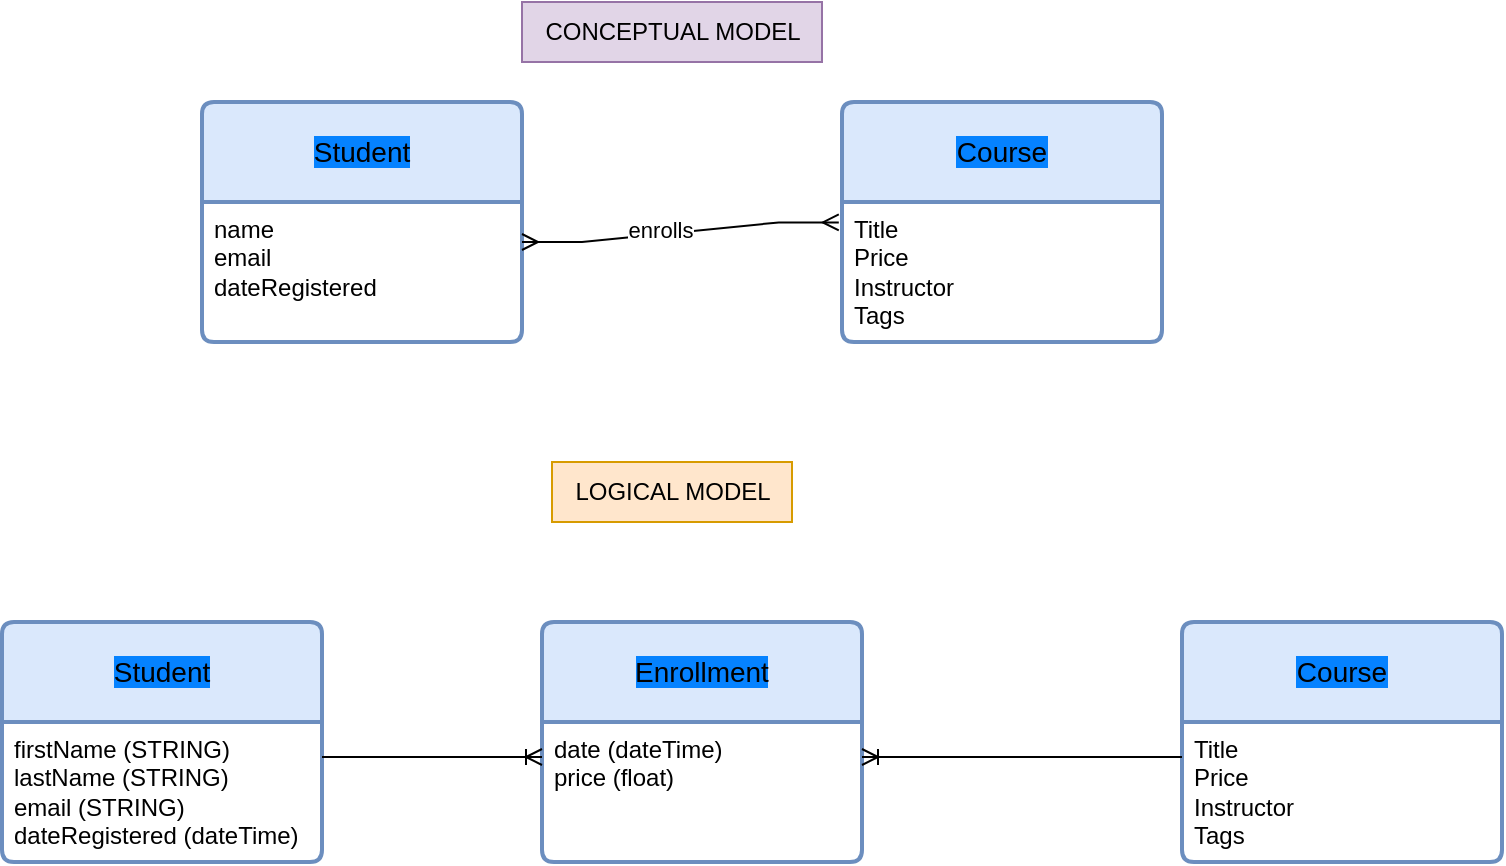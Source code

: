 <mxfile version="24.7.7">
  <diagram name="Page-1" id="3cnqwz3TAFGl8TdH6URT">
    <mxGraphModel dx="811" dy="808" grid="1" gridSize="10" guides="1" tooltips="1" connect="1" arrows="1" fold="1" page="1" pageScale="1" pageWidth="850" pageHeight="1100" math="0" shadow="0">
      <root>
        <mxCell id="0" />
        <mxCell id="1" parent="0" />
        <mxCell id="WD5q0SkmQRm5SO6bqdjp-20" value="&lt;span style=&quot;background-color: rgb(5, 130, 255);&quot;&gt;Student&lt;/span&gt;" style="swimlane;childLayout=stackLayout;horizontal=1;startSize=50;horizontalStack=0;rounded=1;fontSize=14;fontStyle=0;strokeWidth=2;resizeParent=0;resizeLast=1;shadow=0;dashed=0;align=center;arcSize=4;whiteSpace=wrap;html=1;fillColor=#dae8fc;strokeColor=#6c8ebf;" parent="1" vertex="1">
          <mxGeometry x="160" y="100" width="160" height="120" as="geometry" />
        </mxCell>
        <mxCell id="WD5q0SkmQRm5SO6bqdjp-21" value="name&lt;div&gt;email&lt;/div&gt;&lt;div&gt;dateRegistered&lt;/div&gt;" style="align=left;strokeColor=none;fillColor=none;spacingLeft=4;fontSize=12;verticalAlign=top;resizable=0;rotatable=0;part=1;html=1;" parent="WD5q0SkmQRm5SO6bqdjp-20" vertex="1">
          <mxGeometry y="50" width="160" height="70" as="geometry" />
        </mxCell>
        <mxCell id="WD5q0SkmQRm5SO6bqdjp-22" value="&lt;span style=&quot;background-color: rgb(5, 130, 255);&quot;&gt;Course&lt;/span&gt;" style="swimlane;childLayout=stackLayout;horizontal=1;startSize=50;horizontalStack=0;rounded=1;fontSize=14;fontStyle=0;strokeWidth=2;resizeParent=0;resizeLast=1;shadow=0;dashed=0;align=center;arcSize=4;whiteSpace=wrap;html=1;fillColor=#dae8fc;strokeColor=#6c8ebf;" parent="1" vertex="1">
          <mxGeometry x="480" y="100" width="160" height="120" as="geometry" />
        </mxCell>
        <mxCell id="WD5q0SkmQRm5SO6bqdjp-23" value="Title&lt;div&gt;Price&lt;/div&gt;&lt;div&gt;Instructor&lt;/div&gt;&lt;div&gt;Tags&lt;/div&gt;" style="align=left;strokeColor=none;fillColor=none;spacingLeft=4;fontSize=12;verticalAlign=top;resizable=0;rotatable=0;part=1;html=1;" parent="WD5q0SkmQRm5SO6bqdjp-22" vertex="1">
          <mxGeometry y="50" width="160" height="70" as="geometry" />
        </mxCell>
        <mxCell id="WD5q0SkmQRm5SO6bqdjp-27" value="" style="edgeStyle=entityRelationEdgeStyle;fontSize=12;html=1;endArrow=ERmany;startArrow=ERmany;rounded=0;entryX=-0.01;entryY=0.146;entryDx=0;entryDy=0;entryPerimeter=0;" parent="1" target="WD5q0SkmQRm5SO6bqdjp-23" edge="1">
          <mxGeometry width="100" height="100" relative="1" as="geometry">
            <mxPoint x="320" y="170" as="sourcePoint" />
            <mxPoint x="490" y="130" as="targetPoint" />
            <Array as="points">
              <mxPoint x="190" y="-60" />
              <mxPoint x="160" y="-50" />
              <mxPoint x="190" y="-50" />
            </Array>
          </mxGeometry>
        </mxCell>
        <mxCell id="WD5q0SkmQRm5SO6bqdjp-28" value="enrolls" style="edgeLabel;html=1;align=center;verticalAlign=middle;resizable=0;points=[];" parent="WD5q0SkmQRm5SO6bqdjp-27" vertex="1" connectable="0">
          <mxGeometry x="-0.129" y="2" relative="1" as="geometry">
            <mxPoint as="offset" />
          </mxGeometry>
        </mxCell>
        <mxCell id="WD5q0SkmQRm5SO6bqdjp-29" value="&lt;span style=&quot;background-color: rgb(5, 130, 255);&quot;&gt;Student&lt;/span&gt;" style="swimlane;childLayout=stackLayout;horizontal=1;startSize=50;horizontalStack=0;rounded=1;fontSize=14;fontStyle=0;strokeWidth=2;resizeParent=0;resizeLast=1;shadow=0;dashed=0;align=center;arcSize=4;whiteSpace=wrap;html=1;fillColor=#dae8fc;strokeColor=#6c8ebf;" parent="1" vertex="1">
          <mxGeometry x="60" y="360" width="160" height="120" as="geometry" />
        </mxCell>
        <mxCell id="WD5q0SkmQRm5SO6bqdjp-30" value="&lt;div&gt;firstName (STRING)&lt;/div&gt;&lt;div&gt;lastName (STRING)&lt;/div&gt;&lt;div&gt;email (STRING)&lt;/div&gt;&lt;div&gt;dateRegistered (dateTime)&lt;/div&gt;" style="align=left;strokeColor=none;fillColor=none;spacingLeft=4;fontSize=12;verticalAlign=top;resizable=0;rotatable=0;part=1;html=1;" parent="WD5q0SkmQRm5SO6bqdjp-29" vertex="1">
          <mxGeometry y="50" width="160" height="70" as="geometry" />
        </mxCell>
        <mxCell id="WD5q0SkmQRm5SO6bqdjp-31" value="&lt;span style=&quot;background-color: rgb(5, 130, 255);&quot;&gt;Course&lt;/span&gt;" style="swimlane;childLayout=stackLayout;horizontal=1;startSize=50;horizontalStack=0;rounded=1;fontSize=14;fontStyle=0;strokeWidth=2;resizeParent=0;resizeLast=1;shadow=0;dashed=0;align=center;arcSize=4;whiteSpace=wrap;html=1;fillColor=#dae8fc;strokeColor=#6c8ebf;" parent="1" vertex="1">
          <mxGeometry x="650" y="360" width="160" height="120" as="geometry" />
        </mxCell>
        <mxCell id="WD5q0SkmQRm5SO6bqdjp-32" value="Title&lt;div&gt;Price&lt;/div&gt;&lt;div&gt;Instructor&lt;/div&gt;&lt;div&gt;Tags&lt;/div&gt;" style="align=left;strokeColor=none;fillColor=none;spacingLeft=4;fontSize=12;verticalAlign=top;resizable=0;rotatable=0;part=1;html=1;" parent="WD5q0SkmQRm5SO6bqdjp-31" vertex="1">
          <mxGeometry y="50" width="160" height="70" as="geometry" />
        </mxCell>
        <mxCell id="WD5q0SkmQRm5SO6bqdjp-35" value="&lt;span style=&quot;background-color: rgb(5, 130, 255);&quot;&gt;Enrollment&lt;/span&gt;" style="swimlane;childLayout=stackLayout;horizontal=1;startSize=50;horizontalStack=0;rounded=1;fontSize=14;fontStyle=0;strokeWidth=2;resizeParent=0;resizeLast=1;shadow=0;dashed=0;align=center;arcSize=4;whiteSpace=wrap;html=1;fillColor=#dae8fc;strokeColor=#6c8ebf;" parent="1" vertex="1">
          <mxGeometry x="330" y="360" width="160" height="120" as="geometry" />
        </mxCell>
        <mxCell id="WD5q0SkmQRm5SO6bqdjp-36" value="date (dateTime)&lt;div&gt;price (float)&lt;/div&gt;&lt;div&gt;&lt;br&gt;&lt;/div&gt;" style="align=left;strokeColor=none;fillColor=none;spacingLeft=4;fontSize=12;verticalAlign=top;resizable=0;rotatable=0;part=1;html=1;" parent="WD5q0SkmQRm5SO6bqdjp-35" vertex="1">
          <mxGeometry y="50" width="160" height="70" as="geometry" />
        </mxCell>
        <mxCell id="WD5q0SkmQRm5SO6bqdjp-37" value="" style="edgeStyle=entityRelationEdgeStyle;fontSize=12;html=1;endArrow=ERoneToMany;rounded=0;exitX=1;exitY=0.25;exitDx=0;exitDy=0;entryX=0;entryY=0.25;entryDx=0;entryDy=0;" parent="1" edge="1" target="WD5q0SkmQRm5SO6bqdjp-36" source="WD5q0SkmQRm5SO6bqdjp-30">
          <mxGeometry width="100" height="100" relative="1" as="geometry">
            <mxPoint x="360" y="390" as="sourcePoint" />
            <mxPoint x="360" y="610" as="targetPoint" />
            <Array as="points">
              <mxPoint x="-275" y="740" />
              <mxPoint x="205" y="740" />
              <mxPoint x="190" y="760" />
              <mxPoint x="190" y="690" />
              <mxPoint x="185" y="800" />
              <mxPoint x="185" y="810" />
            </Array>
          </mxGeometry>
        </mxCell>
        <mxCell id="WD5q0SkmQRm5SO6bqdjp-38" value="" style="edgeStyle=entityRelationEdgeStyle;fontSize=12;html=1;endArrow=ERoneToMany;rounded=0;entryX=1;entryY=0.25;entryDx=0;entryDy=0;exitX=0;exitY=0.25;exitDx=0;exitDy=0;" parent="1" source="WD5q0SkmQRm5SO6bqdjp-32" target="WD5q0SkmQRm5SO6bqdjp-36" edge="1">
          <mxGeometry width="100" height="100" relative="1" as="geometry">
            <mxPoint x="690" y="430" as="sourcePoint" />
            <mxPoint x="530" y="430" as="targetPoint" />
            <Array as="points">
              <mxPoint x="790" y="360" />
              <mxPoint x="710" y="510.5" />
              <mxPoint x="740" y="370" />
              <mxPoint x="640" y="430" />
              <mxPoint x="620" y="400" />
              <mxPoint x="760" y="480" />
              <mxPoint x="125" y="710" />
              <mxPoint x="605" y="710" />
              <mxPoint x="690" y="590" />
              <mxPoint x="590" y="730" />
              <mxPoint x="590" y="660" />
              <mxPoint x="585" y="770" />
              <mxPoint x="585" y="780" />
            </Array>
          </mxGeometry>
        </mxCell>
        <mxCell id="WD5q0SkmQRm5SO6bqdjp-39" value="CONCEPTUAL MODEL" style="text;html=1;align=center;verticalAlign=middle;resizable=0;points=[];autosize=1;strokeColor=#9673a6;fillColor=#e1d5e7;" parent="1" vertex="1">
          <mxGeometry x="320" y="50" width="150" height="30" as="geometry" />
        </mxCell>
        <mxCell id="WD5q0SkmQRm5SO6bqdjp-41" value="LOGICAL MODEL" style="text;html=1;align=center;verticalAlign=middle;resizable=0;points=[];autosize=1;strokeColor=#d79b00;fillColor=#ffe6cc;" parent="1" vertex="1">
          <mxGeometry x="335" y="280" width="120" height="30" as="geometry" />
        </mxCell>
      </root>
    </mxGraphModel>
  </diagram>
</mxfile>
